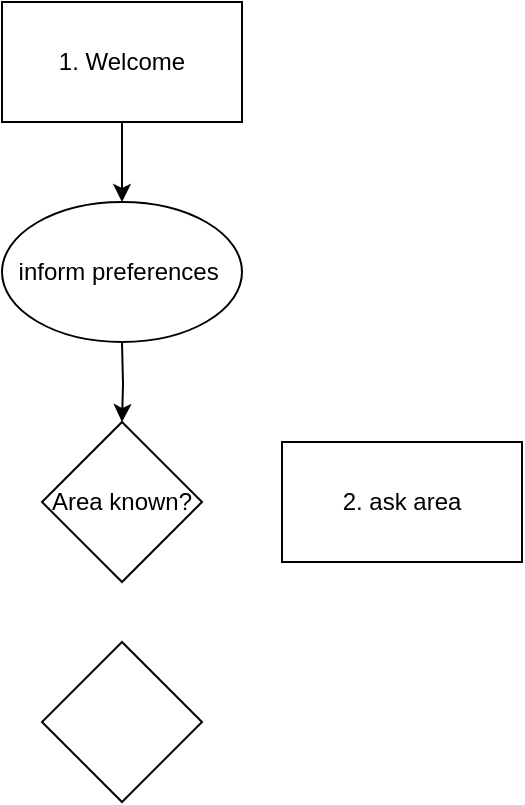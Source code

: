 <mxfile version="21.7.5" type="github">
  <diagram name="Seite-1" id="Z--VdE2tIObyakfptAN0">
    <mxGraphModel dx="1434" dy="750" grid="1" gridSize="10" guides="1" tooltips="1" connect="1" arrows="1" fold="1" page="1" pageScale="1" pageWidth="850" pageHeight="1100" math="0" shadow="0">
      <root>
        <mxCell id="0" />
        <mxCell id="1" parent="0" />
        <mxCell id="nFKd9XZwk59usLzo8zVO-6" style="edgeStyle=orthogonalEdgeStyle;rounded=0;orthogonalLoop=1;jettySize=auto;html=1;exitX=0.5;exitY=1;exitDx=0;exitDy=0;entryX=0.5;entryY=0;entryDx=0;entryDy=0;" edge="1" parent="1" source="nFKd9XZwk59usLzo8zVO-4" target="nFKd9XZwk59usLzo8zVO-13">
          <mxGeometry relative="1" as="geometry">
            <mxPoint x="210" y="180" as="targetPoint" />
          </mxGeometry>
        </mxCell>
        <mxCell id="nFKd9XZwk59usLzo8zVO-4" value="1. Welcome" style="rounded=0;whiteSpace=wrap;html=1;" vertex="1" parent="1">
          <mxGeometry x="150" y="70" width="120" height="60" as="geometry" />
        </mxCell>
        <mxCell id="nFKd9XZwk59usLzo8zVO-11" style="edgeStyle=orthogonalEdgeStyle;rounded=0;orthogonalLoop=1;jettySize=auto;html=1;exitX=0.5;exitY=1;exitDx=0;exitDy=0;entryX=0.5;entryY=0;entryDx=0;entryDy=0;" edge="1" parent="1" target="nFKd9XZwk59usLzo8zVO-12">
          <mxGeometry relative="1" as="geometry">
            <mxPoint x="210" y="240" as="sourcePoint" />
            <mxPoint x="210" y="280" as="targetPoint" />
          </mxGeometry>
        </mxCell>
        <mxCell id="nFKd9XZwk59usLzo8zVO-12" value="Area known?" style="rhombus;whiteSpace=wrap;html=1;" vertex="1" parent="1">
          <mxGeometry x="170" y="280" width="80" height="80" as="geometry" />
        </mxCell>
        <mxCell id="nFKd9XZwk59usLzo8zVO-13" value="inform preferences&amp;nbsp;" style="ellipse;whiteSpace=wrap;html=1;" vertex="1" parent="1">
          <mxGeometry x="150" y="170" width="120" height="70" as="geometry" />
        </mxCell>
        <mxCell id="nFKd9XZwk59usLzo8zVO-14" value="2. ask area" style="rounded=0;whiteSpace=wrap;html=1;" vertex="1" parent="1">
          <mxGeometry x="290" y="290" width="120" height="60" as="geometry" />
        </mxCell>
        <mxCell id="nFKd9XZwk59usLzo8zVO-15" value="" style="rhombus;whiteSpace=wrap;html=1;" vertex="1" parent="1">
          <mxGeometry x="170" y="390" width="80" height="80" as="geometry" />
        </mxCell>
      </root>
    </mxGraphModel>
  </diagram>
</mxfile>
